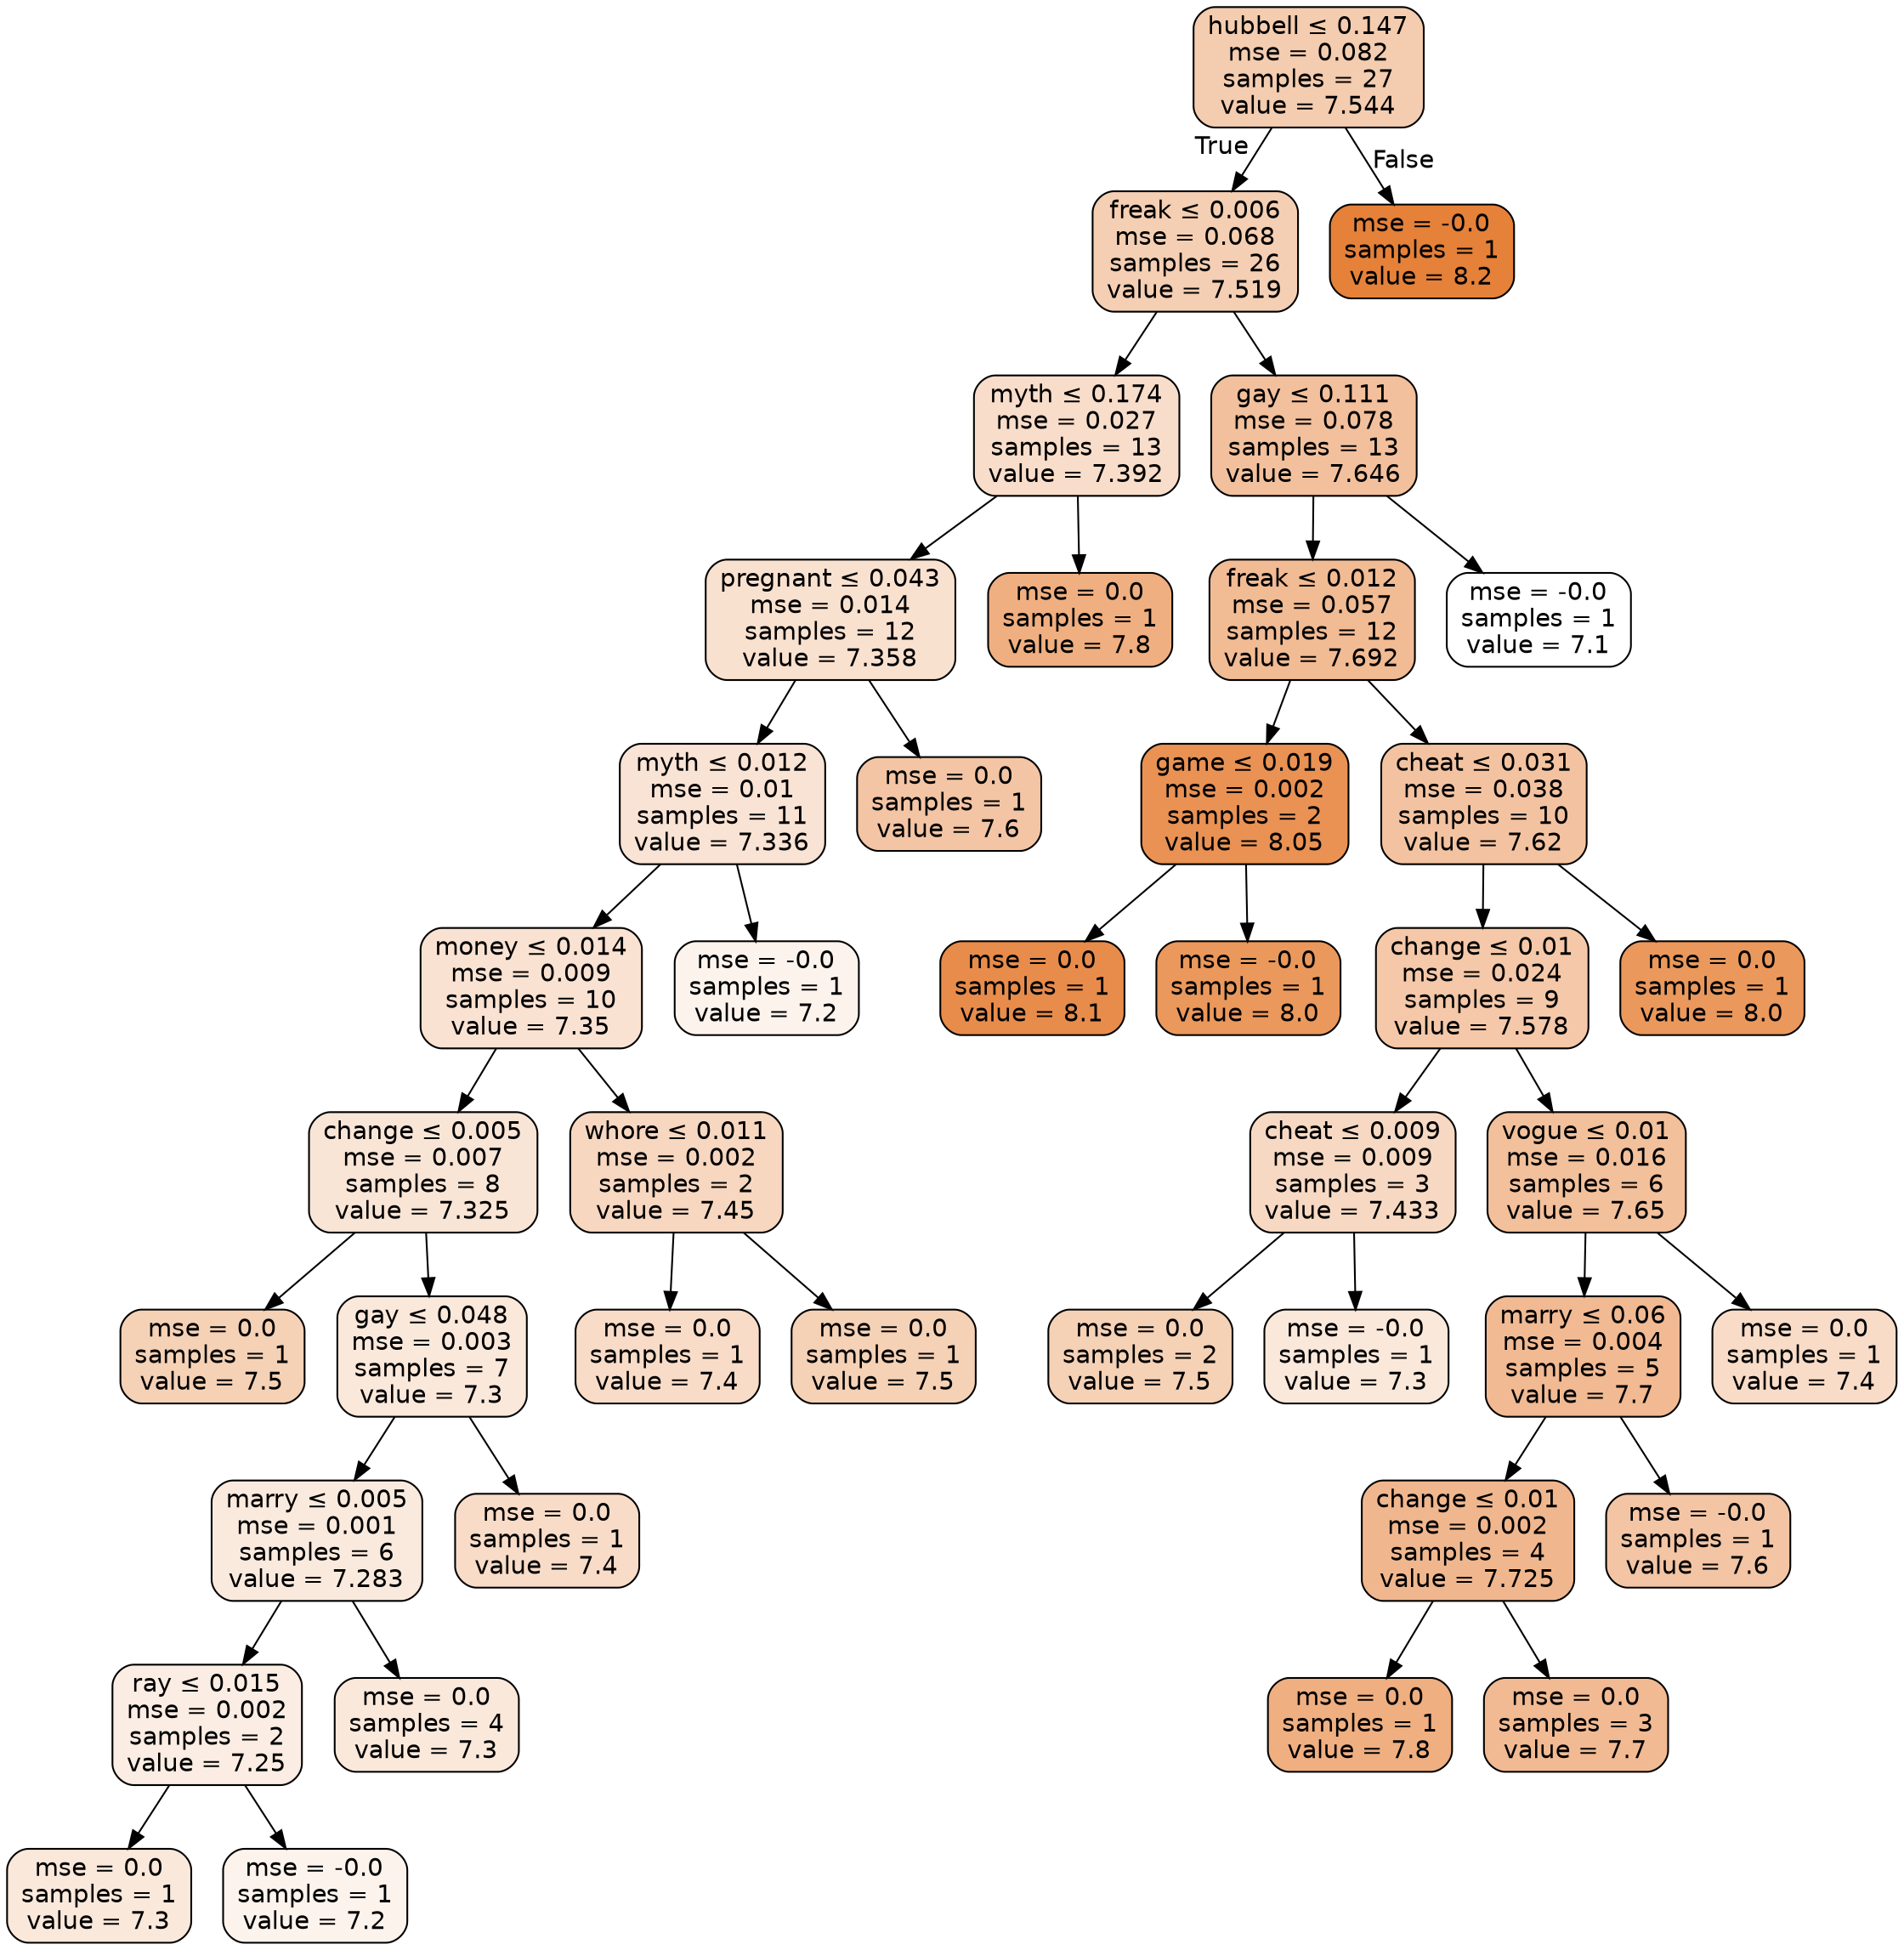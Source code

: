digraph Tree {
node [shape=box, style="filled, rounded", color="black", fontname=helvetica] ;
edge [fontname=helvetica] ;
0 [label=<hubbell &le; 0.147<br/>mse = 0.082<br/>samples = 27<br/>value = 7.544>, fillcolor="#e5813967"] ;
1 [label=<freak &le; 0.006<br/>mse = 0.068<br/>samples = 26<br/>value = 7.519>, fillcolor="#e5813961"] ;
0 -> 1 [labeldistance=2.5, labelangle=45, headlabel="True"] ;
2 [label=<myth &le; 0.174<br/>mse = 0.027<br/>samples = 13<br/>value = 7.392>, fillcolor="#e5813944"] ;
1 -> 2 ;
3 [label=<pregnant &le; 0.043<br/>mse = 0.014<br/>samples = 12<br/>value = 7.358>, fillcolor="#e581393c"] ;
2 -> 3 ;
4 [label=<myth &le; 0.012<br/>mse = 0.01<br/>samples = 11<br/>value = 7.336>, fillcolor="#e5813937"] ;
3 -> 4 ;
5 [label=<money &le; 0.014<br/>mse = 0.009<br/>samples = 10<br/>value = 7.35>, fillcolor="#e581393a"] ;
4 -> 5 ;
6 [label=<change &le; 0.005<br/>mse = 0.007<br/>samples = 8<br/>value = 7.325>, fillcolor="#e5813934"] ;
5 -> 6 ;
7 [label=<mse = 0.0<br/>samples = 1<br/>value = 7.5>, fillcolor="#e581395d"] ;
6 -> 7 ;
8 [label=<gay &le; 0.048<br/>mse = 0.003<br/>samples = 7<br/>value = 7.3>, fillcolor="#e581392e"] ;
6 -> 8 ;
9 [label=<marry &le; 0.005<br/>mse = 0.001<br/>samples = 6<br/>value = 7.283>, fillcolor="#e581392a"] ;
8 -> 9 ;
10 [label=<ray &le; 0.015<br/>mse = 0.002<br/>samples = 2<br/>value = 7.25>, fillcolor="#e5813923"] ;
9 -> 10 ;
11 [label=<mse = 0.0<br/>samples = 1<br/>value = 7.3>, fillcolor="#e581392e"] ;
10 -> 11 ;
12 [label=<mse = -0.0<br/>samples = 1<br/>value = 7.2>, fillcolor="#e5813917"] ;
10 -> 12 ;
13 [label=<mse = 0.0<br/>samples = 4<br/>value = 7.3>, fillcolor="#e581392e"] ;
9 -> 13 ;
14 [label=<mse = 0.0<br/>samples = 1<br/>value = 7.4>, fillcolor="#e5813946"] ;
8 -> 14 ;
15 [label=<whore &le; 0.011<br/>mse = 0.002<br/>samples = 2<br/>value = 7.45>, fillcolor="#e5813951"] ;
5 -> 15 ;
16 [label=<mse = 0.0<br/>samples = 1<br/>value = 7.4>, fillcolor="#e5813946"] ;
15 -> 16 ;
17 [label=<mse = 0.0<br/>samples = 1<br/>value = 7.5>, fillcolor="#e581395d"] ;
15 -> 17 ;
18 [label=<mse = -0.0<br/>samples = 1<br/>value = 7.2>, fillcolor="#e5813917"] ;
4 -> 18 ;
19 [label=<mse = 0.0<br/>samples = 1<br/>value = 7.6>, fillcolor="#e5813974"] ;
3 -> 19 ;
20 [label=<mse = 0.0<br/>samples = 1<br/>value = 7.8>, fillcolor="#e58139a2"] ;
2 -> 20 ;
21 [label=<gay &le; 0.111<br/>mse = 0.078<br/>samples = 13<br/>value = 7.646>, fillcolor="#e581397f"] ;
1 -> 21 ;
22 [label=<freak &le; 0.012<br/>mse = 0.057<br/>samples = 12<br/>value = 7.692>, fillcolor="#e5813989"] ;
21 -> 22 ;
23 [label=<game &le; 0.019<br/>mse = 0.002<br/>samples = 2<br/>value = 8.05>, fillcolor="#e58139dc"] ;
22 -> 23 ;
24 [label=<mse = 0.0<br/>samples = 1<br/>value = 8.1>, fillcolor="#e58139e8"] ;
23 -> 24 ;
25 [label=<mse = -0.0<br/>samples = 1<br/>value = 8.0>, fillcolor="#e58139d1"] ;
23 -> 25 ;
26 [label=<cheat &le; 0.031<br/>mse = 0.038<br/>samples = 10<br/>value = 7.62>, fillcolor="#e5813979"] ;
22 -> 26 ;
27 [label=<change &le; 0.01<br/>mse = 0.024<br/>samples = 9<br/>value = 7.578>, fillcolor="#e581396f"] ;
26 -> 27 ;
28 [label=<cheat &le; 0.009<br/>mse = 0.009<br/>samples = 3<br/>value = 7.433>, fillcolor="#e581394d"] ;
27 -> 28 ;
29 [label=<mse = 0.0<br/>samples = 2<br/>value = 7.5>, fillcolor="#e581395d"] ;
28 -> 29 ;
30 [label=<mse = -0.0<br/>samples = 1<br/>value = 7.3>, fillcolor="#e581392e"] ;
28 -> 30 ;
31 [label=<vogue &le; 0.01<br/>mse = 0.016<br/>samples = 6<br/>value = 7.65>, fillcolor="#e5813980"] ;
27 -> 31 ;
32 [label=<marry &le; 0.06<br/>mse = 0.004<br/>samples = 5<br/>value = 7.7>, fillcolor="#e581398b"] ;
31 -> 32 ;
33 [label=<change &le; 0.01<br/>mse = 0.002<br/>samples = 4<br/>value = 7.725>, fillcolor="#e5813991"] ;
32 -> 33 ;
34 [label=<mse = 0.0<br/>samples = 1<br/>value = 7.8>, fillcolor="#e58139a2"] ;
33 -> 34 ;
35 [label=<mse = 0.0<br/>samples = 3<br/>value = 7.7>, fillcolor="#e581398b"] ;
33 -> 35 ;
36 [label=<mse = -0.0<br/>samples = 1<br/>value = 7.6>, fillcolor="#e5813974"] ;
32 -> 36 ;
37 [label=<mse = 0.0<br/>samples = 1<br/>value = 7.4>, fillcolor="#e5813946"] ;
31 -> 37 ;
38 [label=<mse = 0.0<br/>samples = 1<br/>value = 8.0>, fillcolor="#e58139d1"] ;
26 -> 38 ;
39 [label=<mse = -0.0<br/>samples = 1<br/>value = 7.1>, fillcolor="#e5813900"] ;
21 -> 39 ;
40 [label=<mse = -0.0<br/>samples = 1<br/>value = 8.2>, fillcolor="#e58139ff"] ;
0 -> 40 [labeldistance=2.5, labelangle=-45, headlabel="False"] ;
}
